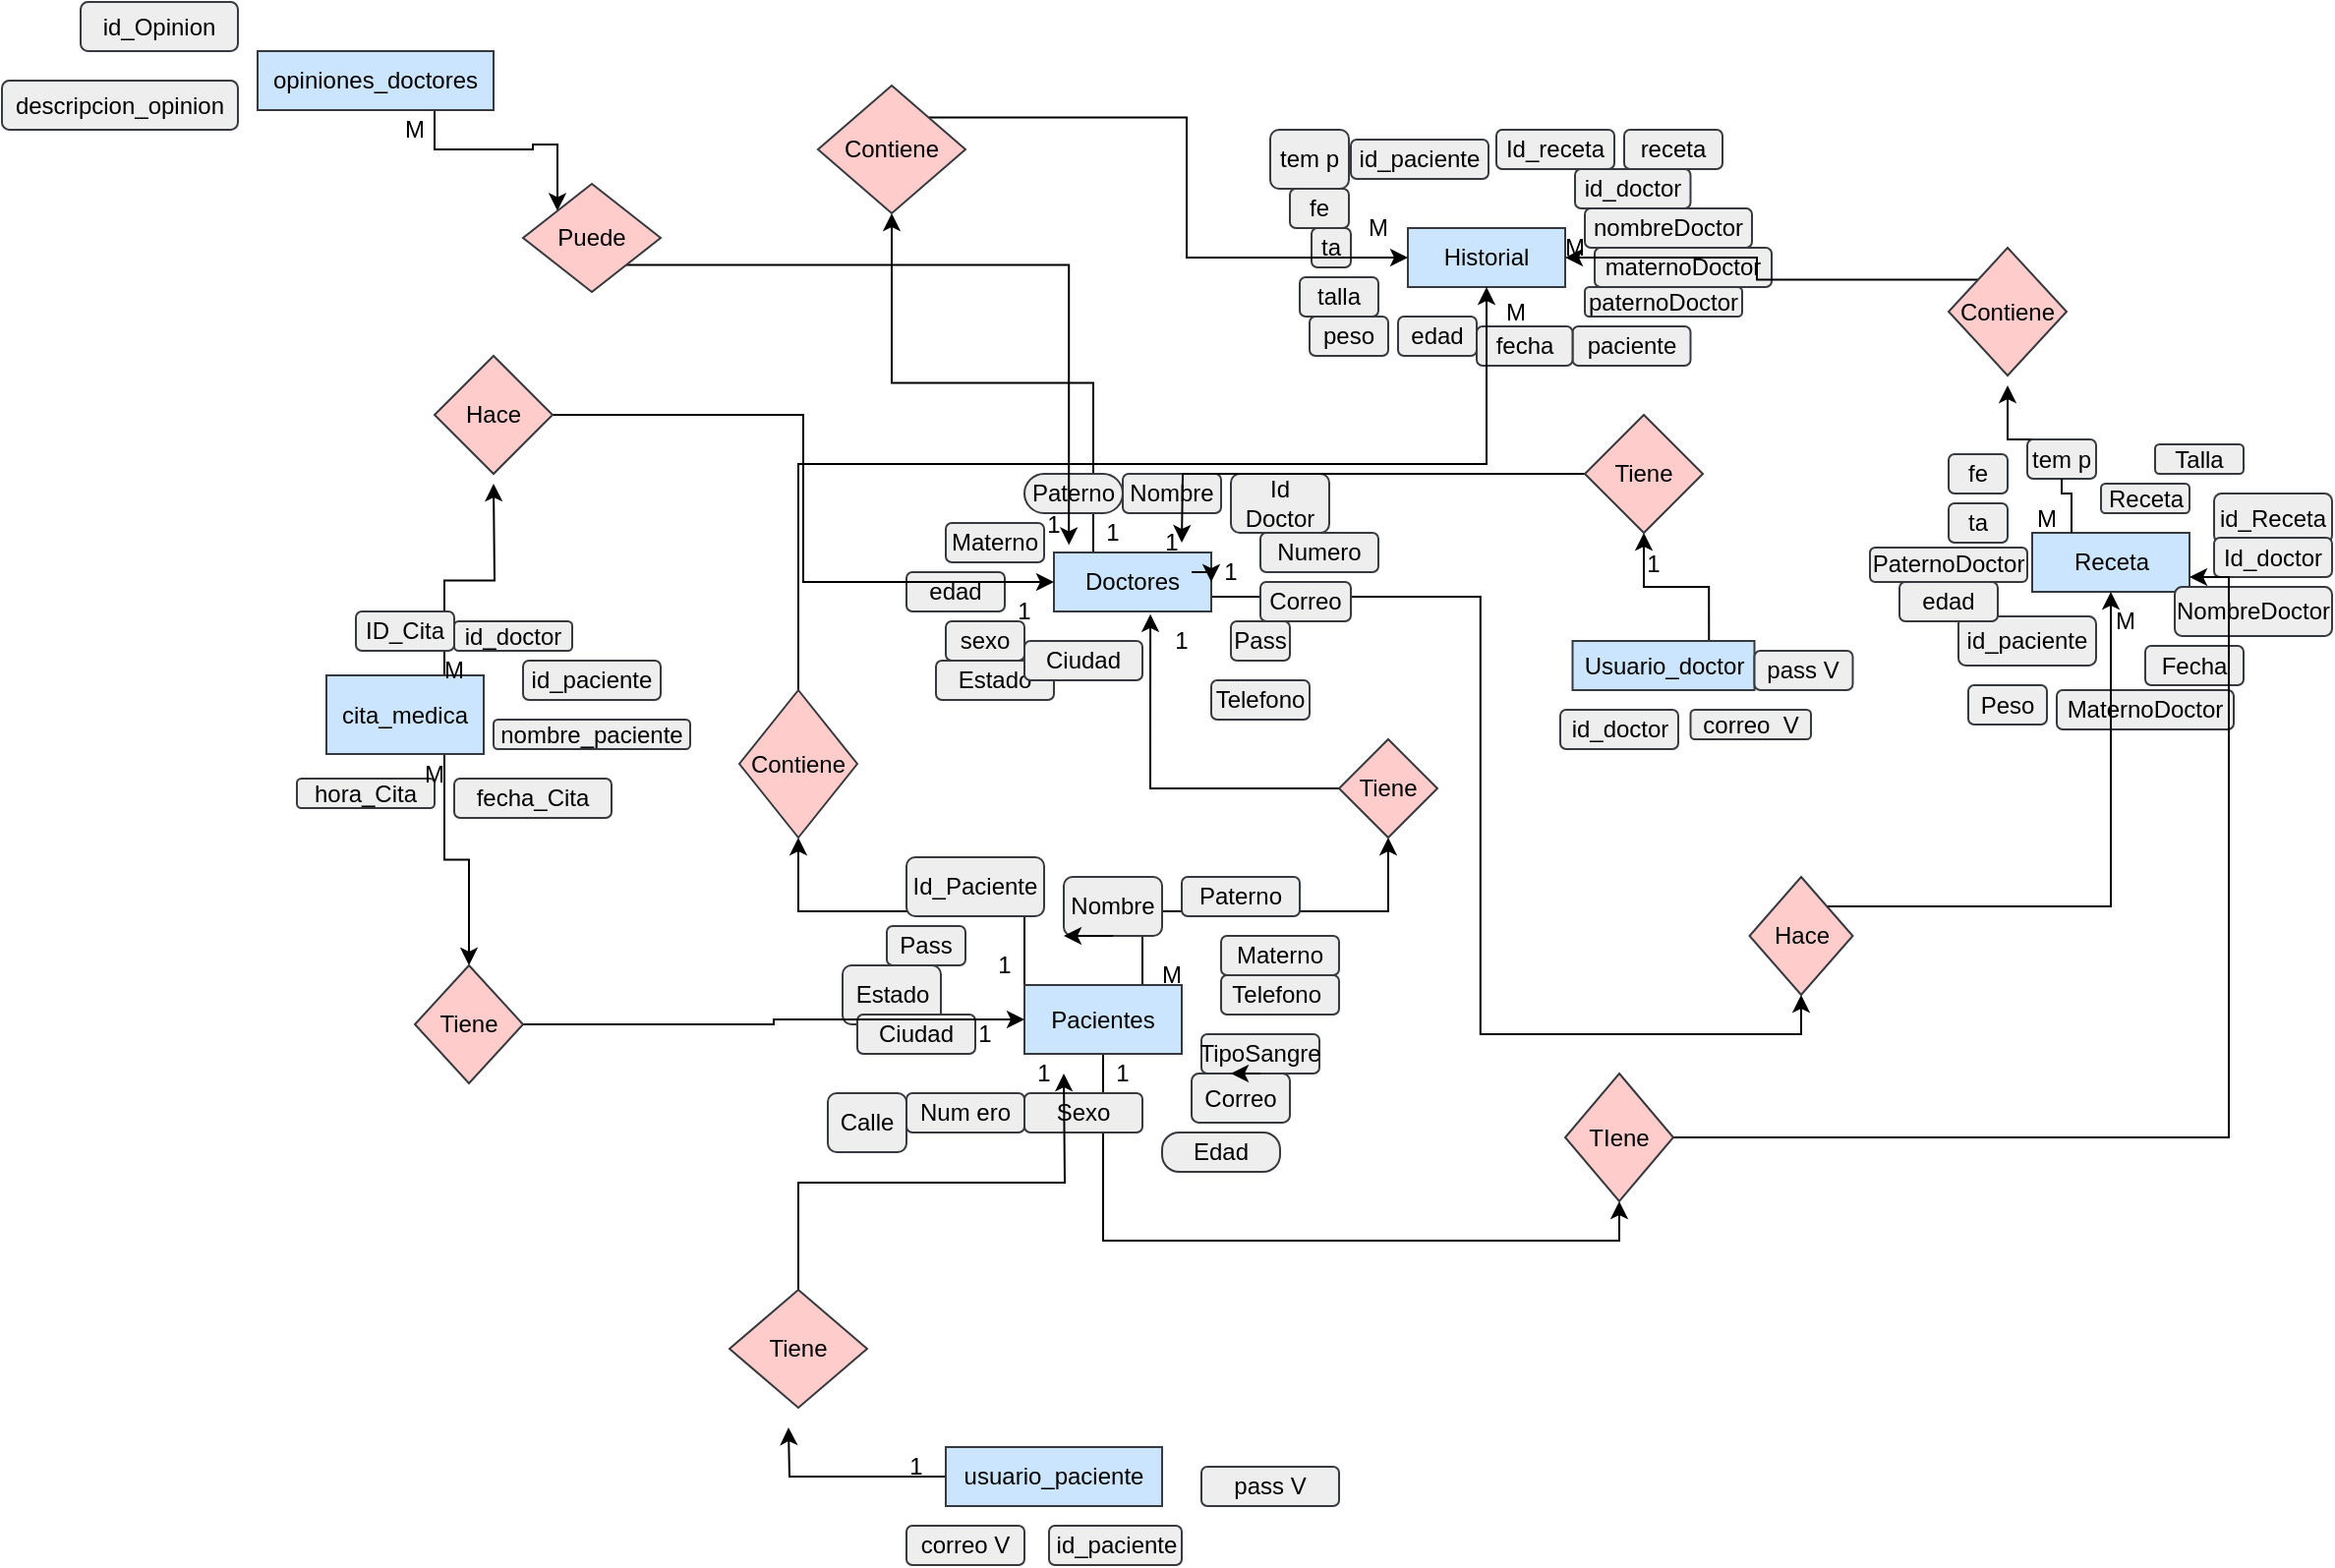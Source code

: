 <mxfile version="14.6.13" type="device"><diagram id="C5RBs43oDa-KdzZeNtuy" name="Page-1"><mxGraphModel dx="1865" dy="1761" grid="1" gridSize="10" guides="1" tooltips="1" connect="1" arrows="1" fold="1" page="1" pageScale="1" pageWidth="827" pageHeight="1169" math="0" shadow="0"><root><mxCell id="WIyWlLk6GJQsqaUBKTNV-0"/><mxCell id="WIyWlLk6GJQsqaUBKTNV-1" parent="WIyWlLk6GJQsqaUBKTNV-0"/><mxCell id="KF5EeuLiE6b-FnVECD0M-26" style="edgeStyle=orthogonalEdgeStyle;rounded=0;orthogonalLoop=1;jettySize=auto;html=1;exitX=0.75;exitY=0;exitDx=0;exitDy=0;entryX=0.5;entryY=1;entryDx=0;entryDy=0;" parent="WIyWlLk6GJQsqaUBKTNV-1" source="KF5EeuLiE6b-FnVECD0M-2" target="KF5EeuLiE6b-FnVECD0M-20" edge="1"><mxGeometry relative="1" as="geometry"/></mxCell><mxCell id="l8zgj2KbiHyLdrz7Ulcq-39" style="edgeStyle=orthogonalEdgeStyle;rounded=0;orthogonalLoop=1;jettySize=auto;html=1;exitX=0.5;exitY=1;exitDx=0;exitDy=0;entryX=0.5;entryY=1;entryDx=0;entryDy=0;" edge="1" parent="WIyWlLk6GJQsqaUBKTNV-1" source="KF5EeuLiE6b-FnVECD0M-2" target="l8zgj2KbiHyLdrz7Ulcq-37"><mxGeometry relative="1" as="geometry"/></mxCell><mxCell id="l8zgj2KbiHyLdrz7Ulcq-74" style="edgeStyle=orthogonalEdgeStyle;rounded=0;orthogonalLoop=1;jettySize=auto;html=1;exitX=0;exitY=0;exitDx=0;exitDy=0;entryX=0.5;entryY=1;entryDx=0;entryDy=0;" edge="1" parent="WIyWlLk6GJQsqaUBKTNV-1" source="KF5EeuLiE6b-FnVECD0M-2" target="l8zgj2KbiHyLdrz7Ulcq-73"><mxGeometry relative="1" as="geometry"/></mxCell><mxCell id="KF5EeuLiE6b-FnVECD0M-2" value="Pacientes" style="rounded=0;whiteSpace=wrap;html=1;fillColor=#cce5ff;strokeColor=#36393d;" parent="WIyWlLk6GJQsqaUBKTNV-1" vertex="1"><mxGeometry x="90" y="265" width="80" height="35" as="geometry"/></mxCell><mxCell id="KF5EeuLiE6b-FnVECD0M-3" value="Id_Paciente" style="rounded=1;whiteSpace=wrap;html=1;fillColor=#eeeeee;strokeColor=#36393d;" parent="WIyWlLk6GJQsqaUBKTNV-1" vertex="1"><mxGeometry x="30" y="200" width="70" height="30" as="geometry"/></mxCell><mxCell id="KF5EeuLiE6b-FnVECD0M-4" value="Nombre" style="rounded=1;whiteSpace=wrap;html=1;fillColor=#eeeeee;strokeColor=#36393d;" parent="WIyWlLk6GJQsqaUBKTNV-1" vertex="1"><mxGeometry x="110" y="210" width="50" height="30" as="geometry"/></mxCell><mxCell id="KF5EeuLiE6b-FnVECD0M-5" value="Paterno" style="rounded=1;whiteSpace=wrap;html=1;fillColor=#eeeeee;strokeColor=#36393d;" parent="WIyWlLk6GJQsqaUBKTNV-1" vertex="1"><mxGeometry x="170" y="210" width="60" height="20" as="geometry"/></mxCell><mxCell id="KF5EeuLiE6b-FnVECD0M-6" value="Materno" style="rounded=1;whiteSpace=wrap;html=1;fillColor=#eeeeee;strokeColor=#36393d;" parent="WIyWlLk6GJQsqaUBKTNV-1" vertex="1"><mxGeometry x="190" y="240" width="60" height="20" as="geometry"/></mxCell><mxCell id="KF5EeuLiE6b-FnVECD0M-7" value="Telefono&amp;nbsp;" style="rounded=1;whiteSpace=wrap;html=1;fillColor=#eeeeee;strokeColor=#36393d;" parent="WIyWlLk6GJQsqaUBKTNV-1" vertex="1"><mxGeometry x="190" y="260" width="60" height="20" as="geometry"/></mxCell><mxCell id="KF5EeuLiE6b-FnVECD0M-8" value="Edad" style="rounded=1;whiteSpace=wrap;html=1;arcSize=43;fillColor=#eeeeee;strokeColor=#36393d;" parent="WIyWlLk6GJQsqaUBKTNV-1" vertex="1"><mxGeometry x="160" y="340" width="60" height="20" as="geometry"/></mxCell><mxCell id="KF5EeuLiE6b-FnVECD0M-9" value="Sexo" style="rounded=1;whiteSpace=wrap;html=1;fillColor=#eeeeee;strokeColor=#36393d;" parent="WIyWlLk6GJQsqaUBKTNV-1" vertex="1"><mxGeometry x="90" y="320" width="60" height="20" as="geometry"/></mxCell><mxCell id="KF5EeuLiE6b-FnVECD0M-10" value="TipoSangre" style="rounded=1;whiteSpace=wrap;html=1;fillColor=#eeeeee;strokeColor=#36393d;" parent="WIyWlLk6GJQsqaUBKTNV-1" vertex="1"><mxGeometry x="180" y="290" width="60" height="20" as="geometry"/></mxCell><mxCell id="KF5EeuLiE6b-FnVECD0M-11" style="edgeStyle=orthogonalEdgeStyle;rounded=0;orthogonalLoop=1;jettySize=auto;html=1;exitX=0.5;exitY=1;exitDx=0;exitDy=0;entryX=0;entryY=1;entryDx=0;entryDy=0;" parent="WIyWlLk6GJQsqaUBKTNV-1" source="KF5EeuLiE6b-FnVECD0M-4" target="KF5EeuLiE6b-FnVECD0M-4" edge="1"><mxGeometry relative="1" as="geometry"/></mxCell><mxCell id="KF5EeuLiE6b-FnVECD0M-13" value="Estado" style="rounded=1;whiteSpace=wrap;html=1;fillColor=#eeeeee;strokeColor=#36393d;" parent="WIyWlLk6GJQsqaUBKTNV-1" vertex="1"><mxGeometry x="-2.5" y="255" width="50" height="30" as="geometry"/></mxCell><mxCell id="KF5EeuLiE6b-FnVECD0M-14" value="Ciudad" style="rounded=1;whiteSpace=wrap;html=1;fillColor=#eeeeee;strokeColor=#36393d;" parent="WIyWlLk6GJQsqaUBKTNV-1" vertex="1"><mxGeometry x="5" y="280" width="60" height="20" as="geometry"/></mxCell><mxCell id="KF5EeuLiE6b-FnVECD0M-15" value="Calle" style="rounded=1;whiteSpace=wrap;html=1;fillColor=#eeeeee;strokeColor=#36393d;" parent="WIyWlLk6GJQsqaUBKTNV-1" vertex="1"><mxGeometry x="-10" y="320" width="40" height="30" as="geometry"/></mxCell><mxCell id="KF5EeuLiE6b-FnVECD0M-16" value="Num ero" style="rounded=1;whiteSpace=wrap;html=1;fillColor=#eeeeee;strokeColor=#36393d;" parent="WIyWlLk6GJQsqaUBKTNV-1" vertex="1"><mxGeometry x="30" y="320" width="60" height="20" as="geometry"/></mxCell><mxCell id="KF5EeuLiE6b-FnVECD0M-17" value="Correo" style="rounded=1;whiteSpace=wrap;html=1;fillColor=#eeeeee;strokeColor=#36393d;" parent="WIyWlLk6GJQsqaUBKTNV-1" vertex="1"><mxGeometry x="175" y="310" width="50" height="25" as="geometry"/></mxCell><mxCell id="KF5EeuLiE6b-FnVECD0M-18" value="Pass" style="rounded=1;whiteSpace=wrap;html=1;fillColor=#eeeeee;strokeColor=#36393d;" parent="WIyWlLk6GJQsqaUBKTNV-1" vertex="1"><mxGeometry x="20" y="235" width="40" height="20" as="geometry"/></mxCell><mxCell id="l8zgj2KbiHyLdrz7Ulcq-36" style="edgeStyle=orthogonalEdgeStyle;rounded=0;orthogonalLoop=1;jettySize=auto;html=1;exitX=1;exitY=0.75;exitDx=0;exitDy=0;entryX=0.5;entryY=1;entryDx=0;entryDy=0;" edge="1" parent="WIyWlLk6GJQsqaUBKTNV-1" source="KF5EeuLiE6b-FnVECD0M-19" target="l8zgj2KbiHyLdrz7Ulcq-27"><mxGeometry relative="1" as="geometry"/></mxCell><mxCell id="l8zgj2KbiHyLdrz7Ulcq-62" style="edgeStyle=orthogonalEdgeStyle;rounded=0;orthogonalLoop=1;jettySize=auto;html=1;exitX=0.25;exitY=0;exitDx=0;exitDy=0;entryX=0.5;entryY=1;entryDx=0;entryDy=0;" edge="1" parent="WIyWlLk6GJQsqaUBKTNV-1" source="KF5EeuLiE6b-FnVECD0M-19" target="l8zgj2KbiHyLdrz7Ulcq-61"><mxGeometry relative="1" as="geometry"/></mxCell><mxCell id="KF5EeuLiE6b-FnVECD0M-19" value="Doctores" style="rounded=0;whiteSpace=wrap;html=1;fillColor=#cce5ff;strokeColor=#36393d;" parent="WIyWlLk6GJQsqaUBKTNV-1" vertex="1"><mxGeometry x="105" y="45" width="80" height="30" as="geometry"/></mxCell><mxCell id="KF5EeuLiE6b-FnVECD0M-25" style="edgeStyle=orthogonalEdgeStyle;rounded=0;orthogonalLoop=1;jettySize=auto;html=1;exitX=0;exitY=0.5;exitDx=0;exitDy=0;entryX=0.613;entryY=1.047;entryDx=0;entryDy=0;entryPerimeter=0;" parent="WIyWlLk6GJQsqaUBKTNV-1" source="KF5EeuLiE6b-FnVECD0M-20" target="KF5EeuLiE6b-FnVECD0M-19" edge="1"><mxGeometry relative="1" as="geometry"/></mxCell><mxCell id="KF5EeuLiE6b-FnVECD0M-20" value="Tiene" style="rhombus;whiteSpace=wrap;html=1;fillColor=#ffcccc;strokeColor=#36393d;" parent="WIyWlLk6GJQsqaUBKTNV-1" vertex="1"><mxGeometry x="250" y="140" width="50" height="50" as="geometry"/></mxCell><mxCell id="KF5EeuLiE6b-FnVECD0M-21" style="edgeStyle=orthogonalEdgeStyle;rounded=0;orthogonalLoop=1;jettySize=auto;html=1;exitX=0.5;exitY=1;exitDx=0;exitDy=0;entryX=0.25;entryY=1;entryDx=0;entryDy=0;" parent="WIyWlLk6GJQsqaUBKTNV-1" source="KF5EeuLiE6b-FnVECD0M-10" target="KF5EeuLiE6b-FnVECD0M-10" edge="1"><mxGeometry relative="1" as="geometry"/></mxCell><mxCell id="KF5EeuLiE6b-FnVECD0M-27" value="1" style="text;html=1;strokeColor=none;fillColor=none;align=center;verticalAlign=middle;whiteSpace=wrap;rounded=0;" parent="WIyWlLk6GJQsqaUBKTNV-1" vertex="1"><mxGeometry x="150" y="80" width="40" height="20" as="geometry"/></mxCell><mxCell id="KF5EeuLiE6b-FnVECD0M-28" value="M" style="text;html=1;strokeColor=none;fillColor=none;align=center;verticalAlign=middle;whiteSpace=wrap;rounded=0;" parent="WIyWlLk6GJQsqaUBKTNV-1" vertex="1"><mxGeometry x="145" y="250" width="40" height="20" as="geometry"/></mxCell><mxCell id="KF5EeuLiE6b-FnVECD0M-33" style="edgeStyle=orthogonalEdgeStyle;rounded=0;orthogonalLoop=1;jettySize=auto;html=1;exitX=0.5;exitY=1;exitDx=0;exitDy=0;" parent="WIyWlLk6GJQsqaUBKTNV-1" source="KF5EeuLiE6b-FnVECD0M-16" target="KF5EeuLiE6b-FnVECD0M-16" edge="1"><mxGeometry relative="1" as="geometry"/></mxCell><mxCell id="KF5EeuLiE6b-FnVECD0M-34" value="Id Doctor" style="rounded=1;whiteSpace=wrap;html=1;fillColor=#eeeeee;strokeColor=#36393d;" parent="WIyWlLk6GJQsqaUBKTNV-1" vertex="1"><mxGeometry x="195" y="5" width="50" height="30" as="geometry"/></mxCell><mxCell id="KF5EeuLiE6b-FnVECD0M-35" value="Paterno" style="rounded=1;whiteSpace=wrap;html=1;arcSize=50;fillColor=#eeeeee;strokeColor=#36393d;" parent="WIyWlLk6GJQsqaUBKTNV-1" vertex="1"><mxGeometry x="90" y="5" width="50" height="20" as="geometry"/></mxCell><mxCell id="l8zgj2KbiHyLdrz7Ulcq-0" value="Nombre" style="rounded=1;whiteSpace=wrap;html=1;fillColor=#eeeeee;strokeColor=#36393d;" vertex="1" parent="WIyWlLk6GJQsqaUBKTNV-1"><mxGeometry x="140" y="5" width="50" height="20" as="geometry"/></mxCell><mxCell id="l8zgj2KbiHyLdrz7Ulcq-1" value="Materno" style="rounded=1;whiteSpace=wrap;html=1;fillColor=#eeeeee;strokeColor=#36393d;" vertex="1" parent="WIyWlLk6GJQsqaUBKTNV-1"><mxGeometry x="50" y="30" width="50" height="20" as="geometry"/></mxCell><mxCell id="l8zgj2KbiHyLdrz7Ulcq-4" value="edad" style="rounded=1;whiteSpace=wrap;html=1;fillColor=#eeeeee;strokeColor=#36393d;" vertex="1" parent="WIyWlLk6GJQsqaUBKTNV-1"><mxGeometry x="30" y="55" width="50" height="20" as="geometry"/></mxCell><mxCell id="l8zgj2KbiHyLdrz7Ulcq-5" value="sexo" style="rounded=1;whiteSpace=wrap;html=1;fillColor=#eeeeee;strokeColor=#36393d;" vertex="1" parent="WIyWlLk6GJQsqaUBKTNV-1"><mxGeometry x="50" y="80" width="40" height="20" as="geometry"/></mxCell><mxCell id="l8zgj2KbiHyLdrz7Ulcq-6" value="Estado" style="rounded=1;whiteSpace=wrap;html=1;fillColor=#eeeeee;strokeColor=#36393d;" vertex="1" parent="WIyWlLk6GJQsqaUBKTNV-1"><mxGeometry x="45" y="100" width="60" height="20" as="geometry"/></mxCell><mxCell id="l8zgj2KbiHyLdrz7Ulcq-7" value="Ciudad" style="rounded=1;whiteSpace=wrap;html=1;fillColor=#eeeeee;strokeColor=#36393d;" vertex="1" parent="WIyWlLk6GJQsqaUBKTNV-1"><mxGeometry x="90" y="90" width="60" height="20" as="geometry"/></mxCell><mxCell id="l8zgj2KbiHyLdrz7Ulcq-8" value="Numero" style="rounded=1;whiteSpace=wrap;html=1;fillColor=#eeeeee;strokeColor=#36393d;" vertex="1" parent="WIyWlLk6GJQsqaUBKTNV-1"><mxGeometry x="210" y="35" width="60" height="20" as="geometry"/></mxCell><mxCell id="l8zgj2KbiHyLdrz7Ulcq-9" value="Correo" style="rounded=1;whiteSpace=wrap;html=1;fillColor=#eeeeee;strokeColor=#36393d;" vertex="1" parent="WIyWlLk6GJQsqaUBKTNV-1"><mxGeometry x="210" y="60" width="46" height="20" as="geometry"/></mxCell><mxCell id="l8zgj2KbiHyLdrz7Ulcq-10" value="Pass" style="rounded=1;whiteSpace=wrap;html=1;fillColor=#eeeeee;strokeColor=#36393d;" vertex="1" parent="WIyWlLk6GJQsqaUBKTNV-1"><mxGeometry x="195" y="80" width="30" height="20" as="geometry"/></mxCell><mxCell id="l8zgj2KbiHyLdrz7Ulcq-11" value="Telefono" style="rounded=1;whiteSpace=wrap;html=1;fillColor=#eeeeee;strokeColor=#36393d;" vertex="1" parent="WIyWlLk6GJQsqaUBKTNV-1"><mxGeometry x="185" y="110" width="50" height="20" as="geometry"/></mxCell><mxCell id="l8zgj2KbiHyLdrz7Ulcq-107" style="edgeStyle=orthogonalEdgeStyle;rounded=0;orthogonalLoop=1;jettySize=auto;html=1;exitX=0.25;exitY=0;exitDx=0;exitDy=0;startArrow=none;" edge="1" parent="WIyWlLk6GJQsqaUBKTNV-1" source="l8zgj2KbiHyLdrz7Ulcq-25"><mxGeometry relative="1" as="geometry"><mxPoint x="590" y="-40" as="targetPoint"/></mxGeometry></mxCell><mxCell id="l8zgj2KbiHyLdrz7Ulcq-12" value="Receta" style="rounded=0;whiteSpace=wrap;html=1;fillColor=#cce5ff;strokeColor=#36393d;" vertex="1" parent="WIyWlLk6GJQsqaUBKTNV-1"><mxGeometry x="602.5" y="35" width="80" height="30" as="geometry"/></mxCell><mxCell id="l8zgj2KbiHyLdrz7Ulcq-13" value="id_Receta" style="rounded=1;whiteSpace=wrap;html=1;fillColor=#eeeeee;strokeColor=#36393d;" vertex="1" parent="WIyWlLk6GJQsqaUBKTNV-1"><mxGeometry x="695" y="15" width="60" height="25" as="geometry"/></mxCell><mxCell id="l8zgj2KbiHyLdrz7Ulcq-14" value="Id_doctor" style="rounded=1;whiteSpace=wrap;html=1;fillColor=#eeeeee;strokeColor=#36393d;" vertex="1" parent="WIyWlLk6GJQsqaUBKTNV-1"><mxGeometry x="695" y="37.5" width="60" height="20" as="geometry"/></mxCell><mxCell id="l8zgj2KbiHyLdrz7Ulcq-15" value="NombreDoctor" style="rounded=1;whiteSpace=wrap;html=1;fillColor=#eeeeee;strokeColor=#36393d;" vertex="1" parent="WIyWlLk6GJQsqaUBKTNV-1"><mxGeometry x="675" y="62.5" width="80" height="25" as="geometry"/></mxCell><mxCell id="l8zgj2KbiHyLdrz7Ulcq-16" value="PaternoDoctor" style="rounded=1;whiteSpace=wrap;html=1;fillColor=#eeeeee;strokeColor=#36393d;" vertex="1" parent="WIyWlLk6GJQsqaUBKTNV-1"><mxGeometry x="520" y="42.5" width="80" height="17.5" as="geometry"/></mxCell><mxCell id="l8zgj2KbiHyLdrz7Ulcq-17" value="MaternoDoctor" style="rounded=1;whiteSpace=wrap;html=1;fillColor=#eeeeee;strokeColor=#36393d;" vertex="1" parent="WIyWlLk6GJQsqaUBKTNV-1"><mxGeometry x="615" y="115" width="90" height="20" as="geometry"/></mxCell><mxCell id="l8zgj2KbiHyLdrz7Ulcq-18" value="id_paciente" style="rounded=1;whiteSpace=wrap;html=1;fillColor=#eeeeee;strokeColor=#36393d;" vertex="1" parent="WIyWlLk6GJQsqaUBKTNV-1"><mxGeometry x="565" y="77.5" width="70" height="25" as="geometry"/></mxCell><mxCell id="l8zgj2KbiHyLdrz7Ulcq-19" value="Fecha" style="rounded=1;whiteSpace=wrap;html=1;fillColor=#eeeeee;strokeColor=#36393d;" vertex="1" parent="WIyWlLk6GJQsqaUBKTNV-1"><mxGeometry x="660" y="92.5" width="50" height="20" as="geometry"/></mxCell><mxCell id="l8zgj2KbiHyLdrz7Ulcq-20" value="edad" style="rounded=1;whiteSpace=wrap;html=1;fillColor=#eeeeee;strokeColor=#36393d;" vertex="1" parent="WIyWlLk6GJQsqaUBKTNV-1"><mxGeometry x="535" y="60" width="50" height="20" as="geometry"/></mxCell><mxCell id="l8zgj2KbiHyLdrz7Ulcq-21" value="Peso" style="rounded=1;whiteSpace=wrap;html=1;fillColor=#eeeeee;strokeColor=#36393d;" vertex="1" parent="WIyWlLk6GJQsqaUBKTNV-1"><mxGeometry x="570" y="112.5" width="40" height="20" as="geometry"/></mxCell><mxCell id="l8zgj2KbiHyLdrz7Ulcq-22" value="Talla" style="rounded=1;whiteSpace=wrap;html=1;fillColor=#eeeeee;strokeColor=#36393d;" vertex="1" parent="WIyWlLk6GJQsqaUBKTNV-1"><mxGeometry x="665" y="-10" width="45" height="15" as="geometry"/></mxCell><mxCell id="l8zgj2KbiHyLdrz7Ulcq-23" value="ta" style="rounded=1;whiteSpace=wrap;html=1;fillColor=#eeeeee;strokeColor=#36393d;" vertex="1" parent="WIyWlLk6GJQsqaUBKTNV-1"><mxGeometry x="560" y="20" width="30" height="20" as="geometry"/></mxCell><mxCell id="l8zgj2KbiHyLdrz7Ulcq-24" value="fe" style="rounded=1;whiteSpace=wrap;html=1;fillColor=#eeeeee;strokeColor=#36393d;" vertex="1" parent="WIyWlLk6GJQsqaUBKTNV-1"><mxGeometry x="560" y="-5" width="30" height="20" as="geometry"/></mxCell><mxCell id="l8zgj2KbiHyLdrz7Ulcq-26" value="Receta" style="rounded=1;whiteSpace=wrap;html=1;fillColor=#eeeeee;strokeColor=#36393d;" vertex="1" parent="WIyWlLk6GJQsqaUBKTNV-1"><mxGeometry x="637.5" y="10" width="45" height="15" as="geometry"/></mxCell><mxCell id="l8zgj2KbiHyLdrz7Ulcq-28" style="edgeStyle=orthogonalEdgeStyle;rounded=0;orthogonalLoop=1;jettySize=auto;html=1;exitX=0;exitY=0;exitDx=0;exitDy=0;" edge="1" parent="WIyWlLk6GJQsqaUBKTNV-1" source="l8zgj2KbiHyLdrz7Ulcq-27" target="l8zgj2KbiHyLdrz7Ulcq-12"><mxGeometry relative="1" as="geometry"/></mxCell><mxCell id="l8zgj2KbiHyLdrz7Ulcq-31" style="edgeStyle=orthogonalEdgeStyle;rounded=0;orthogonalLoop=1;jettySize=auto;html=1;exitX=0;exitY=0.5;exitDx=0;exitDy=0;entryX=1;entryY=0.5;entryDx=0;entryDy=0;startArrow=none;" edge="1" parent="WIyWlLk6GJQsqaUBKTNV-1" source="l8zgj2KbiHyLdrz7Ulcq-32" target="KF5EeuLiE6b-FnVECD0M-19"><mxGeometry relative="1" as="geometry"/></mxCell><mxCell id="l8zgj2KbiHyLdrz7Ulcq-27" value="Hace" style="rhombus;whiteSpace=wrap;html=1;fillColor=#ffcccc;strokeColor=#36393d;" vertex="1" parent="WIyWlLk6GJQsqaUBKTNV-1"><mxGeometry x="458.75" y="210" width="52.5" height="60" as="geometry"/></mxCell><mxCell id="l8zgj2KbiHyLdrz7Ulcq-33" style="edgeStyle=orthogonalEdgeStyle;rounded=0;orthogonalLoop=1;jettySize=auto;html=1;exitX=0.5;exitY=1;exitDx=0;exitDy=0;" edge="1" parent="WIyWlLk6GJQsqaUBKTNV-1" source="l8zgj2KbiHyLdrz7Ulcq-32" target="l8zgj2KbiHyLdrz7Ulcq-32"><mxGeometry relative="1" as="geometry"/></mxCell><mxCell id="l8zgj2KbiHyLdrz7Ulcq-32" value="1" style="text;html=1;strokeColor=none;fillColor=none;align=center;verticalAlign=middle;whiteSpace=wrap;rounded=0;" vertex="1" parent="WIyWlLk6GJQsqaUBKTNV-1"><mxGeometry x="175" y="45" width="40" height="20" as="geometry"/></mxCell><mxCell id="l8zgj2KbiHyLdrz7Ulcq-40" style="edgeStyle=orthogonalEdgeStyle;rounded=0;orthogonalLoop=1;jettySize=auto;html=1;exitX=1;exitY=0.5;exitDx=0;exitDy=0;entryX=1;entryY=0.75;entryDx=0;entryDy=0;" edge="1" parent="WIyWlLk6GJQsqaUBKTNV-1" source="l8zgj2KbiHyLdrz7Ulcq-37" target="l8zgj2KbiHyLdrz7Ulcq-12"><mxGeometry relative="1" as="geometry"/></mxCell><mxCell id="l8zgj2KbiHyLdrz7Ulcq-37" value="TIene" style="rhombus;whiteSpace=wrap;html=1;fillColor=#ffcccc;strokeColor=#36393d;" vertex="1" parent="WIyWlLk6GJQsqaUBKTNV-1"><mxGeometry x="365" y="310" width="55" height="65" as="geometry"/></mxCell><mxCell id="l8zgj2KbiHyLdrz7Ulcq-41" value="1" style="text;html=1;strokeColor=none;fillColor=none;align=center;verticalAlign=middle;whiteSpace=wrap;rounded=0;" vertex="1" parent="WIyWlLk6GJQsqaUBKTNV-1"><mxGeometry x="120" y="300" width="40" height="20" as="geometry"/></mxCell><mxCell id="l8zgj2KbiHyLdrz7Ulcq-43" value="M" style="text;html=1;strokeColor=none;fillColor=none;align=center;verticalAlign=middle;whiteSpace=wrap;rounded=0;" vertex="1" parent="WIyWlLk6GJQsqaUBKTNV-1"><mxGeometry x="590" y="17.5" width="40" height="20" as="geometry"/></mxCell><mxCell id="l8zgj2KbiHyLdrz7Ulcq-45" value="Historial" style="rounded=0;whiteSpace=wrap;html=1;fillColor=#cce5ff;strokeColor=#36393d;" vertex="1" parent="WIyWlLk6GJQsqaUBKTNV-1"><mxGeometry x="285" y="-120" width="80" height="30" as="geometry"/></mxCell><mxCell id="l8zgj2KbiHyLdrz7Ulcq-46" value="Id_receta" style="rounded=1;whiteSpace=wrap;html=1;fillColor=#eeeeee;strokeColor=#36393d;" vertex="1" parent="WIyWlLk6GJQsqaUBKTNV-1"><mxGeometry x="330" y="-170" width="60" height="20" as="geometry"/></mxCell><mxCell id="l8zgj2KbiHyLdrz7Ulcq-47" value="id_doctor" style="rounded=1;whiteSpace=wrap;html=1;fillColor=#eeeeee;strokeColor=#36393d;" vertex="1" parent="WIyWlLk6GJQsqaUBKTNV-1"><mxGeometry x="370" y="-150" width="58.75" height="20" as="geometry"/></mxCell><mxCell id="l8zgj2KbiHyLdrz7Ulcq-48" value="nombreDoctor" style="rounded=1;whiteSpace=wrap;html=1;fillColor=#eeeeee;strokeColor=#36393d;" vertex="1" parent="WIyWlLk6GJQsqaUBKTNV-1"><mxGeometry x="375" y="-130" width="85" height="20" as="geometry"/></mxCell><mxCell id="l8zgj2KbiHyLdrz7Ulcq-49" value="id_paciente" style="rounded=1;whiteSpace=wrap;html=1;fillColor=#eeeeee;strokeColor=#36393d;" vertex="1" parent="WIyWlLk6GJQsqaUBKTNV-1"><mxGeometry x="256" y="-165" width="70" height="20" as="geometry"/></mxCell><mxCell id="l8zgj2KbiHyLdrz7Ulcq-50" value="maternoDoctor" style="rounded=1;whiteSpace=wrap;html=1;fillColor=#eeeeee;strokeColor=#36393d;" vertex="1" parent="WIyWlLk6GJQsqaUBKTNV-1"><mxGeometry x="380" y="-110" width="90" height="20" as="geometry"/></mxCell><mxCell id="l8zgj2KbiHyLdrz7Ulcq-51" value="paternoDoctor" style="rounded=1;whiteSpace=wrap;html=1;fillColor=#eeeeee;strokeColor=#36393d;" vertex="1" parent="WIyWlLk6GJQsqaUBKTNV-1"><mxGeometry x="375" y="-90" width="80" height="15" as="geometry"/></mxCell><mxCell id="l8zgj2KbiHyLdrz7Ulcq-52" value="paciente" style="rounded=1;whiteSpace=wrap;html=1;fillColor=#eeeeee;strokeColor=#36393d;" vertex="1" parent="WIyWlLk6GJQsqaUBKTNV-1"><mxGeometry x="368.75" y="-70" width="60" height="20" as="geometry"/></mxCell><mxCell id="l8zgj2KbiHyLdrz7Ulcq-53" value="fecha" style="rounded=1;whiteSpace=wrap;html=1;fillColor=#eeeeee;strokeColor=#36393d;" vertex="1" parent="WIyWlLk6GJQsqaUBKTNV-1"><mxGeometry x="320" y="-70" width="48.75" height="20" as="geometry"/></mxCell><mxCell id="l8zgj2KbiHyLdrz7Ulcq-54" value="edad" style="rounded=1;whiteSpace=wrap;html=1;fillColor=#eeeeee;strokeColor=#36393d;" vertex="1" parent="WIyWlLk6GJQsqaUBKTNV-1"><mxGeometry x="280" y="-75" width="40" height="20" as="geometry"/></mxCell><mxCell id="l8zgj2KbiHyLdrz7Ulcq-55" value="peso" style="rounded=1;whiteSpace=wrap;html=1;fillColor=#eeeeee;strokeColor=#36393d;" vertex="1" parent="WIyWlLk6GJQsqaUBKTNV-1"><mxGeometry x="235" y="-75" width="40" height="20" as="geometry"/></mxCell><mxCell id="l8zgj2KbiHyLdrz7Ulcq-56" value="talla" style="rounded=1;whiteSpace=wrap;html=1;fillColor=#eeeeee;strokeColor=#36393d;" vertex="1" parent="WIyWlLk6GJQsqaUBKTNV-1"><mxGeometry x="230" y="-95" width="40" height="20" as="geometry"/></mxCell><mxCell id="l8zgj2KbiHyLdrz7Ulcq-57" value="ta" style="rounded=1;whiteSpace=wrap;html=1;fillColor=#eeeeee;strokeColor=#36393d;" vertex="1" parent="WIyWlLk6GJQsqaUBKTNV-1"><mxGeometry x="236" y="-120" width="20" height="20" as="geometry"/></mxCell><mxCell id="l8zgj2KbiHyLdrz7Ulcq-58" value="fe" style="rounded=1;whiteSpace=wrap;html=1;fillColor=#eeeeee;strokeColor=#36393d;" vertex="1" parent="WIyWlLk6GJQsqaUBKTNV-1"><mxGeometry x="225" y="-140" width="30" height="20" as="geometry"/></mxCell><mxCell id="l8zgj2KbiHyLdrz7Ulcq-59" value="tem p" style="rounded=1;whiteSpace=wrap;html=1;fillColor=#eeeeee;strokeColor=#36393d;" vertex="1" parent="WIyWlLk6GJQsqaUBKTNV-1"><mxGeometry x="215" y="-170" width="40" height="30" as="geometry"/></mxCell><mxCell id="l8zgj2KbiHyLdrz7Ulcq-60" value="receta" style="rounded=1;whiteSpace=wrap;html=1;fillColor=#eeeeee;strokeColor=#36393d;" vertex="1" parent="WIyWlLk6GJQsqaUBKTNV-1"><mxGeometry x="395" y="-170" width="50" height="20" as="geometry"/></mxCell><mxCell id="l8zgj2KbiHyLdrz7Ulcq-63" style="edgeStyle=orthogonalEdgeStyle;rounded=0;orthogonalLoop=1;jettySize=auto;html=1;exitX=1;exitY=0;exitDx=0;exitDy=0;entryX=0;entryY=0.5;entryDx=0;entryDy=0;" edge="1" parent="WIyWlLk6GJQsqaUBKTNV-1" source="l8zgj2KbiHyLdrz7Ulcq-61" target="l8zgj2KbiHyLdrz7Ulcq-45"><mxGeometry relative="1" as="geometry"/></mxCell><mxCell id="l8zgj2KbiHyLdrz7Ulcq-61" value="Contiene" style="rhombus;whiteSpace=wrap;html=1;fillColor=#ffcccc;strokeColor=#36393d;" vertex="1" parent="WIyWlLk6GJQsqaUBKTNV-1"><mxGeometry x="-15" y="-192.5" width="75" height="65" as="geometry"/></mxCell><mxCell id="l8zgj2KbiHyLdrz7Ulcq-64" value="1" style="text;html=1;strokeColor=none;fillColor=none;align=center;verticalAlign=middle;whiteSpace=wrap;rounded=0;" vertex="1" parent="WIyWlLk6GJQsqaUBKTNV-1"><mxGeometry x="115" y="25" width="40" height="20" as="geometry"/></mxCell><mxCell id="l8zgj2KbiHyLdrz7Ulcq-66" value="M" style="text;html=1;strokeColor=none;fillColor=none;align=center;verticalAlign=middle;whiteSpace=wrap;rounded=0;" vertex="1" parent="WIyWlLk6GJQsqaUBKTNV-1"><mxGeometry x="250" y="-130" width="40" height="20" as="geometry"/></mxCell><mxCell id="l8zgj2KbiHyLdrz7Ulcq-69" style="edgeStyle=orthogonalEdgeStyle;rounded=0;orthogonalLoop=1;jettySize=auto;html=1;exitX=0;exitY=0;exitDx=0;exitDy=0;" edge="1" parent="WIyWlLk6GJQsqaUBKTNV-1" source="l8zgj2KbiHyLdrz7Ulcq-67" target="l8zgj2KbiHyLdrz7Ulcq-45"><mxGeometry relative="1" as="geometry"/></mxCell><mxCell id="l8zgj2KbiHyLdrz7Ulcq-67" value="Contiene" style="rhombus;whiteSpace=wrap;html=1;fillColor=#ffcccc;strokeColor=#36393d;" vertex="1" parent="WIyWlLk6GJQsqaUBKTNV-1"><mxGeometry x="560" y="-110" width="60" height="65" as="geometry"/></mxCell><mxCell id="l8zgj2KbiHyLdrz7Ulcq-70" value="M" style="text;html=1;strokeColor=none;fillColor=none;align=center;verticalAlign=middle;whiteSpace=wrap;rounded=0;" vertex="1" parent="WIyWlLk6GJQsqaUBKTNV-1"><mxGeometry x="350" y="-120" width="40" height="20" as="geometry"/></mxCell><mxCell id="l8zgj2KbiHyLdrz7Ulcq-75" style="edgeStyle=orthogonalEdgeStyle;rounded=0;orthogonalLoop=1;jettySize=auto;html=1;exitX=0.5;exitY=0;exitDx=0;exitDy=0;" edge="1" parent="WIyWlLk6GJQsqaUBKTNV-1" source="l8zgj2KbiHyLdrz7Ulcq-73" target="l8zgj2KbiHyLdrz7Ulcq-45"><mxGeometry relative="1" as="geometry"><Array as="points"><mxPoint x="-25"/><mxPoint x="325"/></Array></mxGeometry></mxCell><mxCell id="l8zgj2KbiHyLdrz7Ulcq-73" value="Contiene" style="rhombus;whiteSpace=wrap;html=1;fillColor=#ffcccc;strokeColor=#36393d;" vertex="1" parent="WIyWlLk6GJQsqaUBKTNV-1"><mxGeometry x="-55" y="115" width="60" height="75" as="geometry"/></mxCell><mxCell id="l8zgj2KbiHyLdrz7Ulcq-76" value="1" style="text;html=1;strokeColor=none;fillColor=none;align=center;verticalAlign=middle;whiteSpace=wrap;rounded=0;" vertex="1" parent="WIyWlLk6GJQsqaUBKTNV-1"><mxGeometry x="60" y="245" width="40" height="20" as="geometry"/></mxCell><mxCell id="l8zgj2KbiHyLdrz7Ulcq-77" value="M&lt;br&gt;" style="text;html=1;strokeColor=none;fillColor=none;align=center;verticalAlign=middle;whiteSpace=wrap;rounded=0;" vertex="1" parent="WIyWlLk6GJQsqaUBKTNV-1"><mxGeometry x="320" y="-87.5" width="40" height="20" as="geometry"/></mxCell><mxCell id="l8zgj2KbiHyLdrz7Ulcq-91" style="edgeStyle=orthogonalEdgeStyle;rounded=0;orthogonalLoop=1;jettySize=auto;html=1;exitX=0.75;exitY=0;exitDx=0;exitDy=0;" edge="1" parent="WIyWlLk6GJQsqaUBKTNV-1" source="l8zgj2KbiHyLdrz7Ulcq-79"><mxGeometry relative="1" as="geometry"><mxPoint x="-180" y="10" as="targetPoint"/></mxGeometry></mxCell><mxCell id="l8zgj2KbiHyLdrz7Ulcq-95" style="edgeStyle=orthogonalEdgeStyle;rounded=0;orthogonalLoop=1;jettySize=auto;html=1;exitX=0.75;exitY=1;exitDx=0;exitDy=0;" edge="1" parent="WIyWlLk6GJQsqaUBKTNV-1" source="l8zgj2KbiHyLdrz7Ulcq-79" target="l8zgj2KbiHyLdrz7Ulcq-94"><mxGeometry relative="1" as="geometry"/></mxCell><mxCell id="l8zgj2KbiHyLdrz7Ulcq-79" value="cita_medica" style="rounded=0;whiteSpace=wrap;html=1;fillColor=#cce5ff;strokeColor=#36393d;" vertex="1" parent="WIyWlLk6GJQsqaUBKTNV-1"><mxGeometry x="-265" y="107.5" width="80" height="40" as="geometry"/></mxCell><mxCell id="l8zgj2KbiHyLdrz7Ulcq-81" value="ID_Cita" style="rounded=1;whiteSpace=wrap;html=1;fillColor=#eeeeee;strokeColor=#36393d;" vertex="1" parent="WIyWlLk6GJQsqaUBKTNV-1"><mxGeometry x="-250" y="75" width="50" height="20" as="geometry"/></mxCell><mxCell id="l8zgj2KbiHyLdrz7Ulcq-82" value="id_doctor" style="rounded=1;whiteSpace=wrap;html=1;fillColor=#eeeeee;strokeColor=#36393d;" vertex="1" parent="WIyWlLk6GJQsqaUBKTNV-1"><mxGeometry x="-200" y="80" width="60" height="15" as="geometry"/></mxCell><mxCell id="l8zgj2KbiHyLdrz7Ulcq-83" value="id_paciente" style="rounded=1;whiteSpace=wrap;html=1;fillColor=#eeeeee;strokeColor=#36393d;" vertex="1" parent="WIyWlLk6GJQsqaUBKTNV-1"><mxGeometry x="-165" y="100" width="70" height="20" as="geometry"/></mxCell><mxCell id="l8zgj2KbiHyLdrz7Ulcq-84" value="nombre_paciente" style="rounded=1;whiteSpace=wrap;html=1;fillColor=#eeeeee;strokeColor=#36393d;" vertex="1" parent="WIyWlLk6GJQsqaUBKTNV-1"><mxGeometry x="-180" y="130" width="100" height="15" as="geometry"/></mxCell><mxCell id="l8zgj2KbiHyLdrz7Ulcq-85" value="hora_Cita" style="rounded=1;whiteSpace=wrap;html=1;fillColor=#eeeeee;strokeColor=#36393d;" vertex="1" parent="WIyWlLk6GJQsqaUBKTNV-1"><mxGeometry x="-280" y="160" width="70" height="15" as="geometry"/></mxCell><mxCell id="l8zgj2KbiHyLdrz7Ulcq-86" value="fecha_Cita" style="rounded=1;whiteSpace=wrap;html=1;fillColor=#eeeeee;strokeColor=#36393d;" vertex="1" parent="WIyWlLk6GJQsqaUBKTNV-1"><mxGeometry x="-200" y="160" width="80" height="20" as="geometry"/></mxCell><mxCell id="l8zgj2KbiHyLdrz7Ulcq-88" style="edgeStyle=orthogonalEdgeStyle;rounded=0;orthogonalLoop=1;jettySize=auto;html=1;exitX=1;exitY=0.5;exitDx=0;exitDy=0;entryX=0;entryY=0.5;entryDx=0;entryDy=0;" edge="1" parent="WIyWlLk6GJQsqaUBKTNV-1" source="l8zgj2KbiHyLdrz7Ulcq-87" target="KF5EeuLiE6b-FnVECD0M-19"><mxGeometry relative="1" as="geometry"/></mxCell><mxCell id="l8zgj2KbiHyLdrz7Ulcq-87" value="Hace" style="rhombus;whiteSpace=wrap;html=1;fillColor=#ffcccc;strokeColor=#36393d;" vertex="1" parent="WIyWlLk6GJQsqaUBKTNV-1"><mxGeometry x="-210" y="-55" width="60" height="60" as="geometry"/></mxCell><mxCell id="l8zgj2KbiHyLdrz7Ulcq-92" value="1" style="text;html=1;strokeColor=none;fillColor=none;align=center;verticalAlign=middle;whiteSpace=wrap;rounded=0;" vertex="1" parent="WIyWlLk6GJQsqaUBKTNV-1"><mxGeometry x="70" y="65" width="40" height="20" as="geometry"/></mxCell><mxCell id="l8zgj2KbiHyLdrz7Ulcq-93" value="M" style="text;html=1;strokeColor=none;fillColor=none;align=center;verticalAlign=middle;whiteSpace=wrap;rounded=0;" vertex="1" parent="WIyWlLk6GJQsqaUBKTNV-1"><mxGeometry x="-220" y="95" width="40" height="20" as="geometry"/></mxCell><mxCell id="l8zgj2KbiHyLdrz7Ulcq-96" style="edgeStyle=orthogonalEdgeStyle;rounded=0;orthogonalLoop=1;jettySize=auto;html=1;exitX=1;exitY=0.5;exitDx=0;exitDy=0;entryX=0;entryY=0.5;entryDx=0;entryDy=0;" edge="1" parent="WIyWlLk6GJQsqaUBKTNV-1" source="l8zgj2KbiHyLdrz7Ulcq-94" target="KF5EeuLiE6b-FnVECD0M-2"><mxGeometry relative="1" as="geometry"/></mxCell><mxCell id="l8zgj2KbiHyLdrz7Ulcq-94" value="Tiene" style="rhombus;whiteSpace=wrap;html=1;fillColor=#ffcccc;strokeColor=#36393d;" vertex="1" parent="WIyWlLk6GJQsqaUBKTNV-1"><mxGeometry x="-220" y="255" width="55" height="60" as="geometry"/></mxCell><mxCell id="l8zgj2KbiHyLdrz7Ulcq-97" value="1" style="text;html=1;strokeColor=none;fillColor=none;align=center;verticalAlign=middle;whiteSpace=wrap;rounded=0;" vertex="1" parent="WIyWlLk6GJQsqaUBKTNV-1"><mxGeometry x="50" y="280" width="40" height="20" as="geometry"/></mxCell><mxCell id="l8zgj2KbiHyLdrz7Ulcq-98" value="M" style="text;html=1;strokeColor=none;fillColor=none;align=center;verticalAlign=middle;whiteSpace=wrap;rounded=0;" vertex="1" parent="WIyWlLk6GJQsqaUBKTNV-1"><mxGeometry x="-230" y="147.5" width="40" height="20" as="geometry"/></mxCell><mxCell id="l8zgj2KbiHyLdrz7Ulcq-118" style="edgeStyle=orthogonalEdgeStyle;rounded=0;orthogonalLoop=1;jettySize=auto;html=1;exitX=0.75;exitY=0;exitDx=0;exitDy=0;entryX=0.5;entryY=1;entryDx=0;entryDy=0;" edge="1" parent="WIyWlLk6GJQsqaUBKTNV-1" source="l8zgj2KbiHyLdrz7Ulcq-99" target="l8zgj2KbiHyLdrz7Ulcq-117"><mxGeometry relative="1" as="geometry"/></mxCell><mxCell id="l8zgj2KbiHyLdrz7Ulcq-99" value="Usuario_doctor" style="rounded=0;whiteSpace=wrap;html=1;fillColor=#cce5ff;strokeColor=#36393d;" vertex="1" parent="WIyWlLk6GJQsqaUBKTNV-1"><mxGeometry x="368.75" y="90" width="92.5" height="25" as="geometry"/></mxCell><mxCell id="l8zgj2KbiHyLdrz7Ulcq-25" value="tem p" style="rounded=1;whiteSpace=wrap;html=1;fillColor=#eeeeee;strokeColor=#36393d;" vertex="1" parent="WIyWlLk6GJQsqaUBKTNV-1"><mxGeometry x="600" y="-12.5" width="35" height="20" as="geometry"/></mxCell><mxCell id="l8zgj2KbiHyLdrz7Ulcq-112" value="" style="edgeStyle=orthogonalEdgeStyle;rounded=0;orthogonalLoop=1;jettySize=auto;html=1;exitX=0.25;exitY=0;exitDx=0;exitDy=0;endArrow=none;" edge="1" parent="WIyWlLk6GJQsqaUBKTNV-1" source="l8zgj2KbiHyLdrz7Ulcq-12" target="l8zgj2KbiHyLdrz7Ulcq-25"><mxGeometry relative="1" as="geometry"><mxPoint x="590" y="-40" as="targetPoint"/><mxPoint x="622.5" y="35" as="sourcePoint"/></mxGeometry></mxCell><mxCell id="l8zgj2KbiHyLdrz7Ulcq-113" value="M" style="text;html=1;strokeColor=none;fillColor=none;align=center;verticalAlign=middle;whiteSpace=wrap;rounded=0;" vertex="1" parent="WIyWlLk6GJQsqaUBKTNV-1"><mxGeometry x="630" y="70" width="40" height="20" as="geometry"/></mxCell><mxCell id="l8zgj2KbiHyLdrz7Ulcq-114" value="id_doctor" style="rounded=1;whiteSpace=wrap;html=1;fillColor=#eeeeee;strokeColor=#36393d;" vertex="1" parent="WIyWlLk6GJQsqaUBKTNV-1"><mxGeometry x="362.5" y="125" width="60" height="20" as="geometry"/></mxCell><mxCell id="l8zgj2KbiHyLdrz7Ulcq-115" value="correo&amp;nbsp; V" style="rounded=1;whiteSpace=wrap;html=1;fillColor=#eeeeee;strokeColor=#36393d;" vertex="1" parent="WIyWlLk6GJQsqaUBKTNV-1"><mxGeometry x="428.75" y="125" width="61.25" height="15" as="geometry"/></mxCell><mxCell id="l8zgj2KbiHyLdrz7Ulcq-116" value="pass V" style="rounded=1;whiteSpace=wrap;html=1;fillColor=#eeeeee;strokeColor=#36393d;" vertex="1" parent="WIyWlLk6GJQsqaUBKTNV-1"><mxGeometry x="461.25" y="95" width="50" height="20" as="geometry"/></mxCell><mxCell id="l8zgj2KbiHyLdrz7Ulcq-119" style="edgeStyle=orthogonalEdgeStyle;rounded=0;orthogonalLoop=1;jettySize=auto;html=1;exitX=0;exitY=0.5;exitDx=0;exitDy=0;" edge="1" parent="WIyWlLk6GJQsqaUBKTNV-1" source="l8zgj2KbiHyLdrz7Ulcq-117"><mxGeometry relative="1" as="geometry"><mxPoint x="170" y="40" as="targetPoint"/></mxGeometry></mxCell><mxCell id="l8zgj2KbiHyLdrz7Ulcq-117" value="Tiene" style="rhombus;whiteSpace=wrap;html=1;fillColor=#ffcccc;strokeColor=#36393d;" vertex="1" parent="WIyWlLk6GJQsqaUBKTNV-1"><mxGeometry x="375" y="-25" width="60" height="60" as="geometry"/></mxCell><mxCell id="l8zgj2KbiHyLdrz7Ulcq-120" value="1" style="text;html=1;strokeColor=none;fillColor=none;align=center;verticalAlign=middle;whiteSpace=wrap;rounded=0;" vertex="1" parent="WIyWlLk6GJQsqaUBKTNV-1"><mxGeometry x="390" y="41.25" width="40" height="20" as="geometry"/></mxCell><mxCell id="l8zgj2KbiHyLdrz7Ulcq-121" value="1" style="text;html=1;strokeColor=none;fillColor=none;align=center;verticalAlign=middle;whiteSpace=wrap;rounded=0;" vertex="1" parent="WIyWlLk6GJQsqaUBKTNV-1"><mxGeometry x="80" y="300" width="40" height="20" as="geometry"/></mxCell><mxCell id="l8zgj2KbiHyLdrz7Ulcq-122" value="1" style="text;html=1;strokeColor=none;fillColor=none;align=center;verticalAlign=middle;whiteSpace=wrap;rounded=0;" vertex="1" parent="WIyWlLk6GJQsqaUBKTNV-1"><mxGeometry x="145" y="30" width="40" height="20" as="geometry"/></mxCell><mxCell id="l8zgj2KbiHyLdrz7Ulcq-130" style="edgeStyle=orthogonalEdgeStyle;rounded=0;orthogonalLoop=1;jettySize=auto;html=1;exitX=0;exitY=0.5;exitDx=0;exitDy=0;" edge="1" parent="WIyWlLk6GJQsqaUBKTNV-1" source="l8zgj2KbiHyLdrz7Ulcq-125"><mxGeometry relative="1" as="geometry"><mxPoint x="-30" y="490" as="targetPoint"/></mxGeometry></mxCell><mxCell id="l8zgj2KbiHyLdrz7Ulcq-125" value="usuario_paciente" style="rounded=0;whiteSpace=wrap;html=1;fillColor=#cce5ff;strokeColor=#36393d;" vertex="1" parent="WIyWlLk6GJQsqaUBKTNV-1"><mxGeometry x="50" y="500" width="110" height="30" as="geometry"/></mxCell><mxCell id="l8zgj2KbiHyLdrz7Ulcq-126" value="id_paciente" style="rounded=1;whiteSpace=wrap;html=1;fillColor=#eeeeee;strokeColor=#36393d;" vertex="1" parent="WIyWlLk6GJQsqaUBKTNV-1"><mxGeometry x="102.5" y="540" width="67.5" height="20" as="geometry"/></mxCell><mxCell id="l8zgj2KbiHyLdrz7Ulcq-127" value="correo V" style="rounded=1;whiteSpace=wrap;html=1;fillColor=#eeeeee;strokeColor=#36393d;" vertex="1" parent="WIyWlLk6GJQsqaUBKTNV-1"><mxGeometry x="30" y="540" width="60" height="20" as="geometry"/></mxCell><mxCell id="l8zgj2KbiHyLdrz7Ulcq-128" value="pass V" style="rounded=1;whiteSpace=wrap;html=1;fillColor=#eeeeee;strokeColor=#36393d;" vertex="1" parent="WIyWlLk6GJQsqaUBKTNV-1"><mxGeometry x="180" y="510" width="70" height="20" as="geometry"/></mxCell><mxCell id="l8zgj2KbiHyLdrz7Ulcq-131" style="edgeStyle=orthogonalEdgeStyle;rounded=0;orthogonalLoop=1;jettySize=auto;html=1;exitX=0.5;exitY=0;exitDx=0;exitDy=0;" edge="1" parent="WIyWlLk6GJQsqaUBKTNV-1" source="l8zgj2KbiHyLdrz7Ulcq-129"><mxGeometry relative="1" as="geometry"><mxPoint x="110" y="310" as="targetPoint"/></mxGeometry></mxCell><mxCell id="l8zgj2KbiHyLdrz7Ulcq-129" value="Tiene" style="rhombus;whiteSpace=wrap;html=1;fillColor=#ffcccc;strokeColor=#36393d;" vertex="1" parent="WIyWlLk6GJQsqaUBKTNV-1"><mxGeometry x="-60" y="420" width="70" height="60" as="geometry"/></mxCell><mxCell id="l8zgj2KbiHyLdrz7Ulcq-132" value="1" style="text;html=1;strokeColor=none;fillColor=none;align=center;verticalAlign=middle;whiteSpace=wrap;rounded=0;" vertex="1" parent="WIyWlLk6GJQsqaUBKTNV-1"><mxGeometry x="15" y="500" width="40" height="20" as="geometry"/></mxCell><mxCell id="l8zgj2KbiHyLdrz7Ulcq-139" style="edgeStyle=orthogonalEdgeStyle;rounded=0;orthogonalLoop=1;jettySize=auto;html=1;exitX=0.75;exitY=1;exitDx=0;exitDy=0;entryX=0;entryY=0;entryDx=0;entryDy=0;" edge="1" parent="WIyWlLk6GJQsqaUBKTNV-1" source="l8zgj2KbiHyLdrz7Ulcq-134" target="l8zgj2KbiHyLdrz7Ulcq-135"><mxGeometry relative="1" as="geometry"/></mxCell><mxCell id="l8zgj2KbiHyLdrz7Ulcq-134" value="opiniones_doctores" style="rounded=0;whiteSpace=wrap;html=1;fillColor=#cce5ff;strokeColor=#36393d;" vertex="1" parent="WIyWlLk6GJQsqaUBKTNV-1"><mxGeometry x="-300" y="-210" width="120" height="30" as="geometry"/></mxCell><mxCell id="l8zgj2KbiHyLdrz7Ulcq-140" style="edgeStyle=orthogonalEdgeStyle;rounded=0;orthogonalLoop=1;jettySize=auto;html=1;exitX=1;exitY=1;exitDx=0;exitDy=0;entryX=0.095;entryY=-0.127;entryDx=0;entryDy=0;entryPerimeter=0;" edge="1" parent="WIyWlLk6GJQsqaUBKTNV-1" source="l8zgj2KbiHyLdrz7Ulcq-135" target="KF5EeuLiE6b-FnVECD0M-19"><mxGeometry relative="1" as="geometry"/></mxCell><mxCell id="l8zgj2KbiHyLdrz7Ulcq-135" value="Puede" style="rhombus;whiteSpace=wrap;html=1;fillColor=#ffcccc;strokeColor=#36393d;" vertex="1" parent="WIyWlLk6GJQsqaUBKTNV-1"><mxGeometry x="-165" y="-142.5" width="70" height="55" as="geometry"/></mxCell><mxCell id="l8zgj2KbiHyLdrz7Ulcq-137" value="id_Opinion" style="rounded=1;whiteSpace=wrap;html=1;fillColor=#eeeeee;strokeColor=#36393d;" vertex="1" parent="WIyWlLk6GJQsqaUBKTNV-1"><mxGeometry x="-390" y="-235" width="80" height="25" as="geometry"/></mxCell><mxCell id="l8zgj2KbiHyLdrz7Ulcq-138" value="descripcion_opinion" style="rounded=1;whiteSpace=wrap;html=1;fillColor=#eeeeee;strokeColor=#36393d;" vertex="1" parent="WIyWlLk6GJQsqaUBKTNV-1"><mxGeometry x="-430" y="-195" width="120" height="25" as="geometry"/></mxCell><mxCell id="l8zgj2KbiHyLdrz7Ulcq-141" value="M" style="text;html=1;strokeColor=none;fillColor=none;align=center;verticalAlign=middle;whiteSpace=wrap;rounded=0;" vertex="1" parent="WIyWlLk6GJQsqaUBKTNV-1"><mxGeometry x="-240" y="-180" width="40" height="20" as="geometry"/></mxCell><mxCell id="l8zgj2KbiHyLdrz7Ulcq-142" value="1" style="text;html=1;strokeColor=none;fillColor=none;align=center;verticalAlign=middle;whiteSpace=wrap;rounded=0;" vertex="1" parent="WIyWlLk6GJQsqaUBKTNV-1"><mxGeometry x="85" y="21.25" width="40" height="20" as="geometry"/></mxCell></root></mxGraphModel></diagram></mxfile>